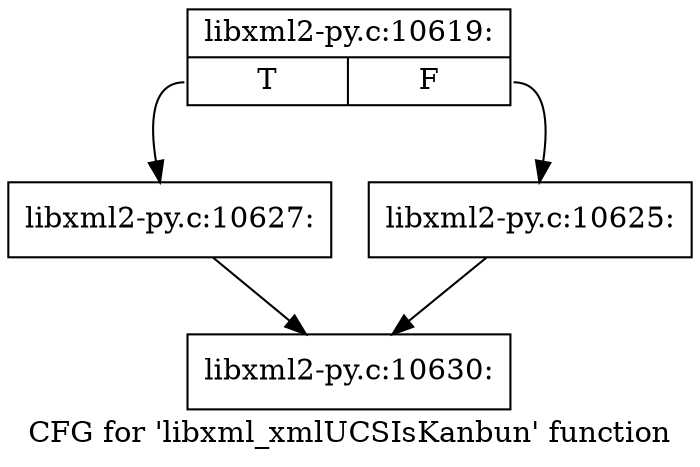 digraph "CFG for 'libxml_xmlUCSIsKanbun' function" {
	label="CFG for 'libxml_xmlUCSIsKanbun' function";

	Node0x40f3e10 [shape=record,label="{libxml2-py.c:10619:|{<s0>T|<s1>F}}"];
	Node0x40f3e10:s0 -> Node0x40f6c50;
	Node0x40f3e10:s1 -> Node0x40f6c00;
	Node0x40f6c00 [shape=record,label="{libxml2-py.c:10625:}"];
	Node0x40f6c00 -> Node0x40f5860;
	Node0x40f6c50 [shape=record,label="{libxml2-py.c:10627:}"];
	Node0x40f6c50 -> Node0x40f5860;
	Node0x40f5860 [shape=record,label="{libxml2-py.c:10630:}"];
}
